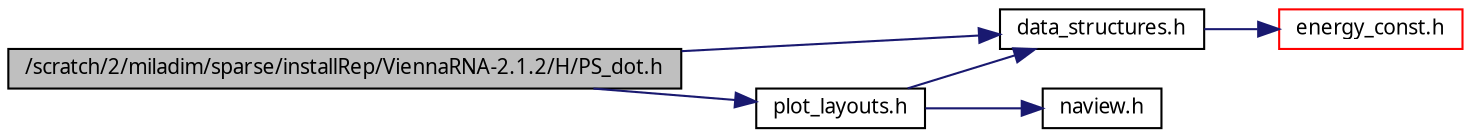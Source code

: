 digraph G
{
  bgcolor="transparent";
  edge [fontname="FreeSans.ttf",fontsize=10,labelfontname="FreeSans.ttf",labelfontsize=10];
  node [fontname="FreeSans.ttf",fontsize=10,shape=record];
  rankdir=LR;
  Node1 [label="/scratch/2/miladim/sparse/installRep/ViennaRNA-2.1.2/H/PS_dot.h",height=0.2,width=0.4,color="black", fillcolor="grey75", style="filled" fontcolor="black"];
  Node1 -> Node2 [color="midnightblue",fontsize=10,style="solid",fontname="FreeSans.ttf"];
  Node2 [label="data_structures.h",height=0.2,width=0.4,color="black",URL="$data__structures_8h.html"];
  Node2 -> Node3 [color="midnightblue",fontsize=10,style="solid",fontname="FreeSans.ttf"];
  Node3 [label="energy_const.h",height=0.2,width=0.4,color="red",URL="$energy__const_8h.html"];
  Node1 -> Node4 [color="midnightblue",fontsize=10,style="solid",fontname="FreeSans.ttf"];
  Node4 [label="plot_layouts.h",height=0.2,width=0.4,color="black",URL="$plot__layouts_8h.html"];
  Node4 -> Node2 [color="midnightblue",fontsize=10,style="solid",fontname="FreeSans.ttf"];
  Node4 -> Node5 [color="midnightblue",fontsize=10,style="solid",fontname="FreeSans.ttf"];
  Node5 [label="naview.h",height=0.2,width=0.4,color="black",URL="$naview_8h.html"];
}
